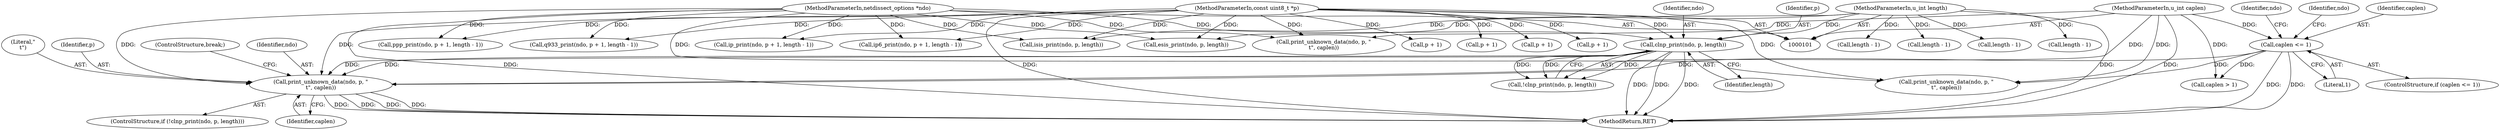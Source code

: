 digraph "1_tcpdump_1dcd10aceabbc03bf571ea32b892c522cbe923de_4@pointer" {
"1000145" [label="(Call,print_unknown_data(ndo, p, \"\n\t\", caplen))"];
"1000141" [label="(Call,clnp_print(ndo, p, length))"];
"1000102" [label="(MethodParameterIn,netdissect_options *ndo)"];
"1000103" [label="(MethodParameterIn,const uint8_t *p)"];
"1000104" [label="(MethodParameterIn,u_int length)"];
"1000108" [label="(Call,caplen <= 1)"];
"1000105" [label="(MethodParameterIn,u_int caplen)"];
"1000208" [label="(Call,p + 1)"];
"1000110" [label="(Literal,1)"];
"1000261" [label="(MethodReturn,RET)"];
"1000148" [label="(Literal,\"\n\t\")"];
"1000114" [label="(Identifier,ndo)"];
"1000146" [label="(Identifier,ndo)"];
"1000150" [label="(ControlStructure,break;)"];
"1000108" [label="(Call,caplen <= 1)"];
"1000141" [label="(Call,clnp_print(ndo, p, length))"];
"1000216" [label="(Call,ppp_print(ndo, p + 1, length - 1))"];
"1000191" [label="(Call,length - 1)"];
"1000139" [label="(ControlStructure,if (!clnp_print(ndo, p, length)))"];
"1000140" [label="(Call,!clnp_print(ndo, p, length))"];
"1000149" [label="(Identifier,caplen)"];
"1000252" [label="(Call,caplen > 1)"];
"1000160" [label="(Call,isis_print(ndo, p, length))"];
"1000103" [label="(MethodParameterIn,const uint8_t *p)"];
"1000144" [label="(Identifier,length)"];
"1000218" [label="(Call,p + 1)"];
"1000102" [label="(MethodParameterIn,netdissect_options *ndo)"];
"1000201" [label="(Call,length - 1)"];
"1000145" [label="(Call,print_unknown_data(ndo, p, \"\n\t\", caplen))"];
"1000164" [label="(Call,print_unknown_data(ndo, p, \"\n\t\", caplen))"];
"1000107" [label="(ControlStructure,if (caplen <= 1))"];
"1000255" [label="(Call,print_unknown_data(ndo, p, \"\n\t\", caplen))"];
"1000206" [label="(Call,ip6_print(ndo, p + 1, length - 1))"];
"1000119" [label="(Identifier,ndo)"];
"1000211" [label="(Call,length - 1)"];
"1000196" [label="(Call,ip_print(ndo, p + 1, length - 1))"];
"1000152" [label="(Call,esis_print(ndo, p, length))"];
"1000105" [label="(MethodParameterIn,u_int caplen)"];
"1000198" [label="(Call,p + 1)"];
"1000147" [label="(Identifier,p)"];
"1000142" [label="(Identifier,ndo)"];
"1000104" [label="(MethodParameterIn,u_int length)"];
"1000221" [label="(Call,length - 1)"];
"1000186" [label="(Call,q933_print(ndo, p + 1, length - 1))"];
"1000109" [label="(Identifier,caplen)"];
"1000188" [label="(Call,p + 1)"];
"1000143" [label="(Identifier,p)"];
"1000145" -> "1000139"  [label="AST: "];
"1000145" -> "1000149"  [label="CFG: "];
"1000146" -> "1000145"  [label="AST: "];
"1000147" -> "1000145"  [label="AST: "];
"1000148" -> "1000145"  [label="AST: "];
"1000149" -> "1000145"  [label="AST: "];
"1000150" -> "1000145"  [label="CFG: "];
"1000145" -> "1000261"  [label="DDG: "];
"1000145" -> "1000261"  [label="DDG: "];
"1000145" -> "1000261"  [label="DDG: "];
"1000145" -> "1000261"  [label="DDG: "];
"1000141" -> "1000145"  [label="DDG: "];
"1000141" -> "1000145"  [label="DDG: "];
"1000102" -> "1000145"  [label="DDG: "];
"1000103" -> "1000145"  [label="DDG: "];
"1000108" -> "1000145"  [label="DDG: "];
"1000105" -> "1000145"  [label="DDG: "];
"1000141" -> "1000140"  [label="AST: "];
"1000141" -> "1000144"  [label="CFG: "];
"1000142" -> "1000141"  [label="AST: "];
"1000143" -> "1000141"  [label="AST: "];
"1000144" -> "1000141"  [label="AST: "];
"1000140" -> "1000141"  [label="CFG: "];
"1000141" -> "1000261"  [label="DDG: "];
"1000141" -> "1000261"  [label="DDG: "];
"1000141" -> "1000261"  [label="DDG: "];
"1000141" -> "1000140"  [label="DDG: "];
"1000141" -> "1000140"  [label="DDG: "];
"1000141" -> "1000140"  [label="DDG: "];
"1000102" -> "1000141"  [label="DDG: "];
"1000103" -> "1000141"  [label="DDG: "];
"1000104" -> "1000141"  [label="DDG: "];
"1000102" -> "1000101"  [label="AST: "];
"1000102" -> "1000261"  [label="DDG: "];
"1000102" -> "1000152"  [label="DDG: "];
"1000102" -> "1000160"  [label="DDG: "];
"1000102" -> "1000164"  [label="DDG: "];
"1000102" -> "1000186"  [label="DDG: "];
"1000102" -> "1000196"  [label="DDG: "];
"1000102" -> "1000206"  [label="DDG: "];
"1000102" -> "1000216"  [label="DDG: "];
"1000102" -> "1000255"  [label="DDG: "];
"1000103" -> "1000101"  [label="AST: "];
"1000103" -> "1000261"  [label="DDG: "];
"1000103" -> "1000152"  [label="DDG: "];
"1000103" -> "1000160"  [label="DDG: "];
"1000103" -> "1000164"  [label="DDG: "];
"1000103" -> "1000186"  [label="DDG: "];
"1000103" -> "1000188"  [label="DDG: "];
"1000103" -> "1000196"  [label="DDG: "];
"1000103" -> "1000198"  [label="DDG: "];
"1000103" -> "1000206"  [label="DDG: "];
"1000103" -> "1000208"  [label="DDG: "];
"1000103" -> "1000216"  [label="DDG: "];
"1000103" -> "1000218"  [label="DDG: "];
"1000103" -> "1000255"  [label="DDG: "];
"1000104" -> "1000101"  [label="AST: "];
"1000104" -> "1000261"  [label="DDG: "];
"1000104" -> "1000152"  [label="DDG: "];
"1000104" -> "1000160"  [label="DDG: "];
"1000104" -> "1000191"  [label="DDG: "];
"1000104" -> "1000201"  [label="DDG: "];
"1000104" -> "1000211"  [label="DDG: "];
"1000104" -> "1000221"  [label="DDG: "];
"1000108" -> "1000107"  [label="AST: "];
"1000108" -> "1000110"  [label="CFG: "];
"1000109" -> "1000108"  [label="AST: "];
"1000110" -> "1000108"  [label="AST: "];
"1000114" -> "1000108"  [label="CFG: "];
"1000119" -> "1000108"  [label="CFG: "];
"1000108" -> "1000261"  [label="DDG: "];
"1000108" -> "1000261"  [label="DDG: "];
"1000105" -> "1000108"  [label="DDG: "];
"1000108" -> "1000164"  [label="DDG: "];
"1000108" -> "1000252"  [label="DDG: "];
"1000105" -> "1000101"  [label="AST: "];
"1000105" -> "1000261"  [label="DDG: "];
"1000105" -> "1000164"  [label="DDG: "];
"1000105" -> "1000252"  [label="DDG: "];
"1000105" -> "1000255"  [label="DDG: "];
}
